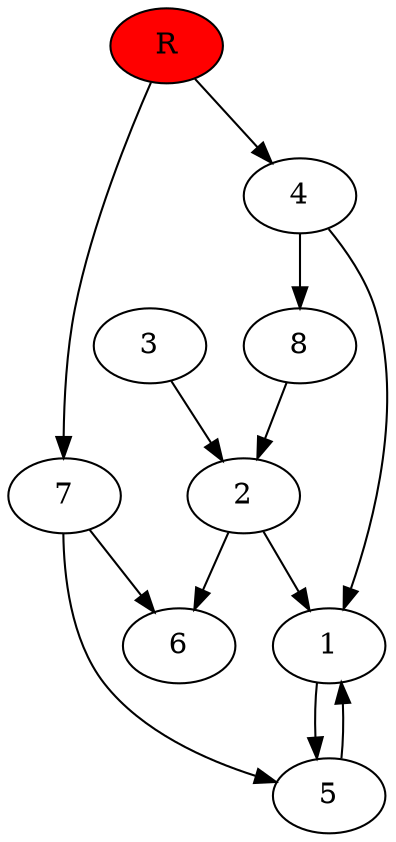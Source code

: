 digraph prb79700 {
	1
	2
	3
	4
	5
	6
	7
	8
	R [fillcolor="#ff0000" style=filled]
	1 -> 5
	2 -> 1
	2 -> 6
	3 -> 2
	4 -> 1
	4 -> 8
	5 -> 1
	7 -> 5
	7 -> 6
	8 -> 2
	R -> 4
	R -> 7
}
